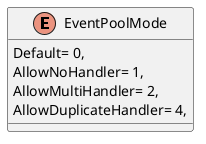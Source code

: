 @startuml
enum EventPoolMode {
    Default= 0,
    AllowNoHandler= 1,
    AllowMultiHandler= 2,
    AllowDuplicateHandler= 4,
}
@enduml

